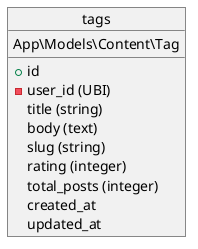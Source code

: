 @startuml
object tags {
    App\Models\Content\Tag
    __
    + id
    - user_id (UBI)

    title (string)
    body (text)
    slug (string)
    rating (integer)
    total_posts (integer)

    created_at
    updated_at
}
@enduml
